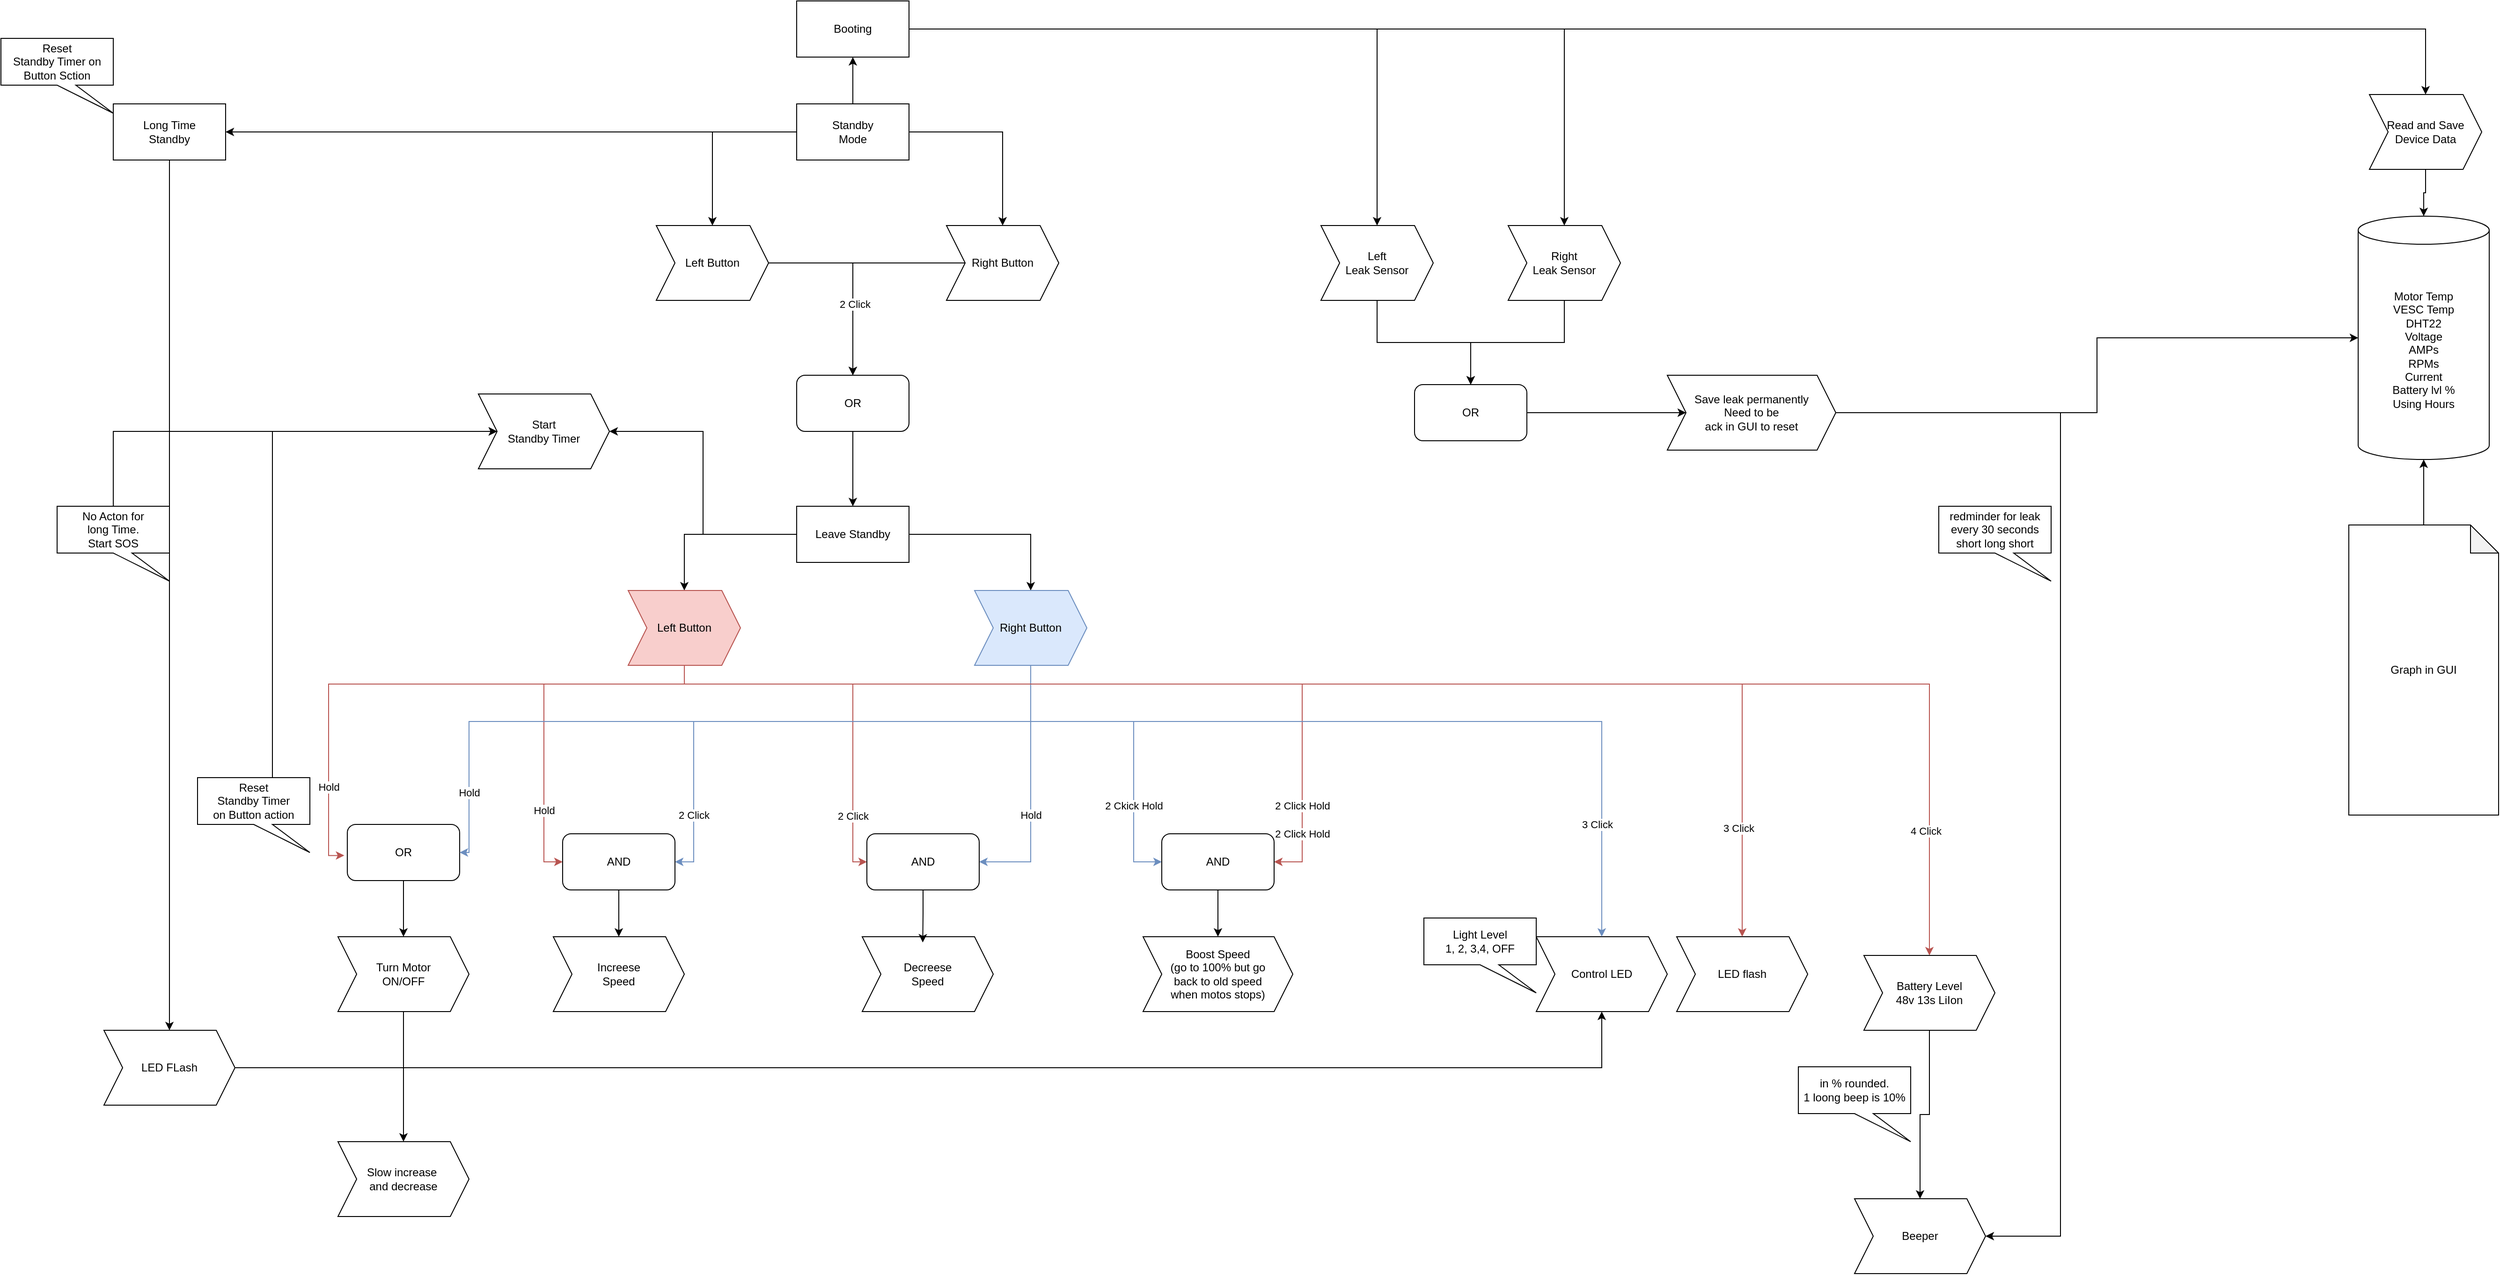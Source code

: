 <mxfile version="22.0.3" type="device">
  <diagram id="C5RBs43oDa-KdzZeNtuy" name="Page-1">
    <mxGraphModel dx="1985" dy="783" grid="1" gridSize="10" guides="1" tooltips="1" connect="1" arrows="1" fold="1" page="1" pageScale="1" pageWidth="827" pageHeight="1169" math="0" shadow="0">
      <root>
        <mxCell id="WIyWlLk6GJQsqaUBKTNV-0" />
        <mxCell id="WIyWlLk6GJQsqaUBKTNV-1" parent="WIyWlLk6GJQsqaUBKTNV-0" />
        <mxCell id="Yp1p43OJmVTOBkdnjgKH-65" style="edgeStyle=orthogonalEdgeStyle;rounded=0;orthogonalLoop=1;jettySize=auto;html=1;entryX=0.5;entryY=0;entryDx=0;entryDy=0;" parent="WIyWlLk6GJQsqaUBKTNV-1" source="Yp1p43OJmVTOBkdnjgKH-0" target="Yp1p43OJmVTOBkdnjgKH-63" edge="1">
          <mxGeometry relative="1" as="geometry" />
        </mxCell>
        <mxCell id="Yp1p43OJmVTOBkdnjgKH-66" style="edgeStyle=orthogonalEdgeStyle;rounded=0;orthogonalLoop=1;jettySize=auto;html=1;entryX=0.5;entryY=0;entryDx=0;entryDy=0;" parent="WIyWlLk6GJQsqaUBKTNV-1" source="Yp1p43OJmVTOBkdnjgKH-0" target="Yp1p43OJmVTOBkdnjgKH-64" edge="1">
          <mxGeometry relative="1" as="geometry" />
        </mxCell>
        <mxCell id="FB2J1Ub2URTnIzYR-CgQ-20" style="edgeStyle=orthogonalEdgeStyle;rounded=0;orthogonalLoop=1;jettySize=auto;html=1;entryX=0.5;entryY=0;entryDx=0;entryDy=0;" parent="WIyWlLk6GJQsqaUBKTNV-1" source="Yp1p43OJmVTOBkdnjgKH-0" target="FB2J1Ub2URTnIzYR-CgQ-15" edge="1">
          <mxGeometry relative="1" as="geometry" />
        </mxCell>
        <mxCell id="Yp1p43OJmVTOBkdnjgKH-0" value="Booting" style="rounded=0;whiteSpace=wrap;html=1;" parent="WIyWlLk6GJQsqaUBKTNV-1" vertex="1">
          <mxGeometry x="330" y="30" width="120" height="60" as="geometry" />
        </mxCell>
        <mxCell id="Yp1p43OJmVTOBkdnjgKH-19" style="edgeStyle=orthogonalEdgeStyle;rounded=0;orthogonalLoop=1;jettySize=auto;html=1;entryX=0.5;entryY=0;entryDx=0;entryDy=0;" parent="WIyWlLk6GJQsqaUBKTNV-1" source="Yp1p43OJmVTOBkdnjgKH-1" target="Yp1p43OJmVTOBkdnjgKH-11" edge="1">
          <mxGeometry relative="1" as="geometry" />
        </mxCell>
        <mxCell id="Yp1p43OJmVTOBkdnjgKH-1" value="Left Button" style="shape=step;perimeter=stepPerimeter;whiteSpace=wrap;html=1;fixedSize=1;" parent="WIyWlLk6GJQsqaUBKTNV-1" vertex="1">
          <mxGeometry x="180" y="270" width="120" height="80" as="geometry" />
        </mxCell>
        <mxCell id="Yp1p43OJmVTOBkdnjgKH-20" style="edgeStyle=orthogonalEdgeStyle;rounded=0;orthogonalLoop=1;jettySize=auto;html=1;entryX=0.5;entryY=0;entryDx=0;entryDy=0;" parent="WIyWlLk6GJQsqaUBKTNV-1" source="Yp1p43OJmVTOBkdnjgKH-2" target="Yp1p43OJmVTOBkdnjgKH-11" edge="1">
          <mxGeometry relative="1" as="geometry" />
        </mxCell>
        <mxCell id="Yp1p43OJmVTOBkdnjgKH-21" value="2 Click" style="edgeLabel;html=1;align=center;verticalAlign=middle;resizable=0;points=[];" parent="Yp1p43OJmVTOBkdnjgKH-20" vertex="1" connectable="0">
          <mxGeometry x="0.367" y="2" relative="1" as="geometry">
            <mxPoint as="offset" />
          </mxGeometry>
        </mxCell>
        <mxCell id="Yp1p43OJmVTOBkdnjgKH-2" value="Right Button" style="shape=step;perimeter=stepPerimeter;whiteSpace=wrap;html=1;fixedSize=1;" parent="WIyWlLk6GJQsqaUBKTNV-1" vertex="1">
          <mxGeometry x="490" y="270" width="120" height="80" as="geometry" />
        </mxCell>
        <mxCell id="FB2J1Ub2URTnIzYR-CgQ-14" style="edgeStyle=orthogonalEdgeStyle;rounded=0;orthogonalLoop=1;jettySize=auto;html=1;" parent="WIyWlLk6GJQsqaUBKTNV-1" source="Yp1p43OJmVTOBkdnjgKH-3" target="FB2J1Ub2URTnIzYR-CgQ-11" edge="1">
          <mxGeometry relative="1" as="geometry" />
        </mxCell>
        <mxCell id="Yp1p43OJmVTOBkdnjgKH-3" value="Turn Motor &lt;br&gt;ON/OFF" style="shape=step;perimeter=stepPerimeter;whiteSpace=wrap;html=1;fixedSize=1;" parent="WIyWlLk6GJQsqaUBKTNV-1" vertex="1">
          <mxGeometry x="-160" y="1030" width="140" height="80" as="geometry" />
        </mxCell>
        <mxCell id="Yp1p43OJmVTOBkdnjgKH-4" value="Increese&lt;br&gt;Speed" style="shape=step;perimeter=stepPerimeter;whiteSpace=wrap;html=1;fixedSize=1;" parent="WIyWlLk6GJQsqaUBKTNV-1" vertex="1">
          <mxGeometry x="70" y="1030" width="140" height="80" as="geometry" />
        </mxCell>
        <mxCell id="Yp1p43OJmVTOBkdnjgKH-5" value="Decreese&lt;br&gt;Speed" style="shape=step;perimeter=stepPerimeter;whiteSpace=wrap;html=1;fixedSize=1;" parent="WIyWlLk6GJQsqaUBKTNV-1" vertex="1">
          <mxGeometry x="400" y="1030" width="140" height="80" as="geometry" />
        </mxCell>
        <mxCell id="Yp1p43OJmVTOBkdnjgKH-6" value="Boost Speed&lt;br&gt;(go to 100% but go &lt;br&gt;back to old speed&lt;br&gt;when motos stops)" style="shape=step;perimeter=stepPerimeter;whiteSpace=wrap;html=1;fixedSize=1;" parent="WIyWlLk6GJQsqaUBKTNV-1" vertex="1">
          <mxGeometry x="700" y="1030" width="160" height="80" as="geometry" />
        </mxCell>
        <mxCell id="Yp1p43OJmVTOBkdnjgKH-7" value="Control LED" style="shape=step;perimeter=stepPerimeter;whiteSpace=wrap;html=1;fixedSize=1;movable=1;resizable=1;rotatable=1;deletable=1;editable=1;locked=0;connectable=1;" parent="WIyWlLk6GJQsqaUBKTNV-1" vertex="1">
          <mxGeometry x="1120" y="1030" width="140" height="80" as="geometry" />
        </mxCell>
        <mxCell id="Yp1p43OJmVTOBkdnjgKH-9" value="Light Level &lt;br&gt;1, 2, 3,4, OFF" style="shape=callout;whiteSpace=wrap;html=1;perimeter=calloutPerimeter;position2=1;movable=1;resizable=1;rotatable=1;deletable=1;editable=1;locked=0;connectable=1;" parent="WIyWlLk6GJQsqaUBKTNV-1" vertex="1">
          <mxGeometry x="1000" y="1010" width="120" height="80" as="geometry" />
        </mxCell>
        <mxCell id="Yp1p43OJmVTOBkdnjgKH-70" style="edgeStyle=orthogonalEdgeStyle;rounded=0;orthogonalLoop=1;jettySize=auto;html=1;entryX=0;entryY=0.5;entryDx=0;entryDy=0;" parent="WIyWlLk6GJQsqaUBKTNV-1" source="Yp1p43OJmVTOBkdnjgKH-10" target="Yp1p43OJmVTOBkdnjgKH-69" edge="1">
          <mxGeometry relative="1" as="geometry" />
        </mxCell>
        <mxCell id="Yp1p43OJmVTOBkdnjgKH-10" value="OR" style="rounded=1;whiteSpace=wrap;html=1;" parent="WIyWlLk6GJQsqaUBKTNV-1" vertex="1">
          <mxGeometry x="990" y="440" width="120" height="60" as="geometry" />
        </mxCell>
        <mxCell id="Yp1p43OJmVTOBkdnjgKH-22" style="edgeStyle=orthogonalEdgeStyle;rounded=0;orthogonalLoop=1;jettySize=auto;html=1;entryX=0.5;entryY=0;entryDx=0;entryDy=0;" parent="WIyWlLk6GJQsqaUBKTNV-1" source="Yp1p43OJmVTOBkdnjgKH-11" target="Yp1p43OJmVTOBkdnjgKH-18" edge="1">
          <mxGeometry relative="1" as="geometry" />
        </mxCell>
        <mxCell id="Yp1p43OJmVTOBkdnjgKH-11" value="OR" style="rounded=1;whiteSpace=wrap;html=1;" parent="WIyWlLk6GJQsqaUBKTNV-1" vertex="1">
          <mxGeometry x="330" y="430" width="120" height="60" as="geometry" />
        </mxCell>
        <mxCell id="Yp1p43OJmVTOBkdnjgKH-15" style="edgeStyle=orthogonalEdgeStyle;rounded=0;orthogonalLoop=1;jettySize=auto;html=1;entryX=0.5;entryY=1;entryDx=0;entryDy=0;" parent="WIyWlLk6GJQsqaUBKTNV-1" source="Yp1p43OJmVTOBkdnjgKH-12" target="Yp1p43OJmVTOBkdnjgKH-0" edge="1">
          <mxGeometry relative="1" as="geometry" />
        </mxCell>
        <mxCell id="Yp1p43OJmVTOBkdnjgKH-16" style="edgeStyle=orthogonalEdgeStyle;rounded=0;orthogonalLoop=1;jettySize=auto;html=1;entryX=0.5;entryY=0;entryDx=0;entryDy=0;" parent="WIyWlLk6GJQsqaUBKTNV-1" source="Yp1p43OJmVTOBkdnjgKH-12" target="Yp1p43OJmVTOBkdnjgKH-1" edge="1">
          <mxGeometry relative="1" as="geometry" />
        </mxCell>
        <mxCell id="Yp1p43OJmVTOBkdnjgKH-17" style="edgeStyle=orthogonalEdgeStyle;rounded=0;orthogonalLoop=1;jettySize=auto;html=1;entryX=0.5;entryY=0;entryDx=0;entryDy=0;" parent="WIyWlLk6GJQsqaUBKTNV-1" source="Yp1p43OJmVTOBkdnjgKH-12" target="Yp1p43OJmVTOBkdnjgKH-2" edge="1">
          <mxGeometry relative="1" as="geometry" />
        </mxCell>
        <mxCell id="FB2J1Ub2URTnIzYR-CgQ-6" style="edgeStyle=orthogonalEdgeStyle;rounded=0;orthogonalLoop=1;jettySize=auto;html=1;entryX=1;entryY=0.5;entryDx=0;entryDy=0;" parent="WIyWlLk6GJQsqaUBKTNV-1" source="Yp1p43OJmVTOBkdnjgKH-12" target="FB2J1Ub2URTnIzYR-CgQ-0" edge="1">
          <mxGeometry relative="1" as="geometry" />
        </mxCell>
        <mxCell id="Yp1p43OJmVTOBkdnjgKH-12" value="Standby&lt;br&gt;Mode" style="rounded=0;whiteSpace=wrap;html=1;" parent="WIyWlLk6GJQsqaUBKTNV-1" vertex="1">
          <mxGeometry x="330" y="140" width="120" height="60" as="geometry" />
        </mxCell>
        <mxCell id="Yp1p43OJmVTOBkdnjgKH-29" style="edgeStyle=orthogonalEdgeStyle;rounded=0;orthogonalLoop=1;jettySize=auto;html=1;entryX=0.5;entryY=0;entryDx=0;entryDy=0;" parent="WIyWlLk6GJQsqaUBKTNV-1" source="Yp1p43OJmVTOBkdnjgKH-18" target="Yp1p43OJmVTOBkdnjgKH-25" edge="1">
          <mxGeometry relative="1" as="geometry" />
        </mxCell>
        <mxCell id="Yp1p43OJmVTOBkdnjgKH-30" style="edgeStyle=orthogonalEdgeStyle;rounded=0;orthogonalLoop=1;jettySize=auto;html=1;entryX=0.5;entryY=0;entryDx=0;entryDy=0;" parent="WIyWlLk6GJQsqaUBKTNV-1" source="Yp1p43OJmVTOBkdnjgKH-18" target="Yp1p43OJmVTOBkdnjgKH-26" edge="1">
          <mxGeometry relative="1" as="geometry" />
        </mxCell>
        <mxCell id="FB2J1Ub2URTnIzYR-CgQ-8" style="edgeStyle=orthogonalEdgeStyle;rounded=0;orthogonalLoop=1;jettySize=auto;html=1;entryX=1;entryY=0.5;entryDx=0;entryDy=0;" parent="WIyWlLk6GJQsqaUBKTNV-1" source="Yp1p43OJmVTOBkdnjgKH-18" target="Yp1p43OJmVTOBkdnjgKH-50" edge="1">
          <mxGeometry relative="1" as="geometry" />
        </mxCell>
        <mxCell id="Yp1p43OJmVTOBkdnjgKH-18" value="Leave Standby" style="rounded=0;whiteSpace=wrap;html=1;" parent="WIyWlLk6GJQsqaUBKTNV-1" vertex="1">
          <mxGeometry x="330" y="570" width="120" height="60" as="geometry" />
        </mxCell>
        <mxCell id="Yp1p43OJmVTOBkdnjgKH-33" style="edgeStyle=orthogonalEdgeStyle;rounded=0;orthogonalLoop=1;jettySize=auto;html=1;entryX=0.5;entryY=0;entryDx=0;entryDy=0;" parent="WIyWlLk6GJQsqaUBKTNV-1" source="Yp1p43OJmVTOBkdnjgKH-23" target="Yp1p43OJmVTOBkdnjgKH-3" edge="1">
          <mxGeometry relative="1" as="geometry" />
        </mxCell>
        <mxCell id="Yp1p43OJmVTOBkdnjgKH-23" value="OR" style="rounded=1;whiteSpace=wrap;html=1;" parent="WIyWlLk6GJQsqaUBKTNV-1" vertex="1">
          <mxGeometry x="-150" y="910" width="120" height="60" as="geometry" />
        </mxCell>
        <mxCell id="Yp1p43OJmVTOBkdnjgKH-27" style="edgeStyle=orthogonalEdgeStyle;rounded=0;orthogonalLoop=1;jettySize=auto;html=1;fillColor=#f8cecc;strokeColor=#b85450;entryX=-0.027;entryY=0.553;entryDx=0;entryDy=0;entryPerimeter=0;exitX=0.5;exitY=1;exitDx=0;exitDy=0;" parent="WIyWlLk6GJQsqaUBKTNV-1" source="Yp1p43OJmVTOBkdnjgKH-25" target="Yp1p43OJmVTOBkdnjgKH-23" edge="1">
          <mxGeometry relative="1" as="geometry">
            <mxPoint x="169.987" y="679.996" as="sourcePoint" />
            <mxPoint x="-90" y="889.97" as="targetPoint" />
            <Array as="points">
              <mxPoint x="210" y="760" />
              <mxPoint x="-170" y="760" />
              <mxPoint x="-170" y="943" />
            </Array>
          </mxGeometry>
        </mxCell>
        <mxCell id="Yp1p43OJmVTOBkdnjgKH-31" value="Hold" style="edgeLabel;html=1;align=center;verticalAlign=middle;resizable=0;points=[];" parent="Yp1p43OJmVTOBkdnjgKH-27" vertex="1" connectable="0">
          <mxGeometry x="0.418" y="4" relative="1" as="geometry">
            <mxPoint x="-4" y="84" as="offset" />
          </mxGeometry>
        </mxCell>
        <mxCell id="Yp1p43OJmVTOBkdnjgKH-36" style="edgeStyle=orthogonalEdgeStyle;rounded=0;orthogonalLoop=1;jettySize=auto;html=1;entryX=0;entryY=0.5;entryDx=0;entryDy=0;fillColor=#f8cecc;strokeColor=#b85450;" parent="WIyWlLk6GJQsqaUBKTNV-1" target="Yp1p43OJmVTOBkdnjgKH-37" edge="1">
          <mxGeometry relative="1" as="geometry">
            <mxPoint x="120" y="920" as="targetPoint" />
            <mxPoint x="190" y="740" as="sourcePoint" />
            <Array as="points">
              <mxPoint x="210" y="740" />
              <mxPoint x="210" y="760" />
              <mxPoint x="60" y="760" />
              <mxPoint x="60" y="950" />
            </Array>
          </mxGeometry>
        </mxCell>
        <mxCell id="Yp1p43OJmVTOBkdnjgKH-40" value="Hold" style="edgeLabel;html=1;align=center;verticalAlign=middle;resizable=0;points=[];" parent="Yp1p43OJmVTOBkdnjgKH-36" vertex="1" connectable="0">
          <mxGeometry x="0.449" relative="1" as="geometry">
            <mxPoint y="35" as="offset" />
          </mxGeometry>
        </mxCell>
        <mxCell id="Yp1p43OJmVTOBkdnjgKH-45" style="edgeStyle=orthogonalEdgeStyle;rounded=0;orthogonalLoop=1;jettySize=auto;html=1;entryX=0;entryY=0.5;entryDx=0;entryDy=0;fillColor=#f8cecc;strokeColor=#b85450;exitX=0.5;exitY=1;exitDx=0;exitDy=0;" parent="WIyWlLk6GJQsqaUBKTNV-1" source="Yp1p43OJmVTOBkdnjgKH-25" target="Yp1p43OJmVTOBkdnjgKH-42" edge="1">
          <mxGeometry relative="1" as="geometry">
            <mxPoint x="200" y="730" as="sourcePoint" />
            <mxPoint x="455" y="910" as="targetPoint" />
            <Array as="points">
              <mxPoint x="210" y="760" />
              <mxPoint x="390" y="760" />
              <mxPoint x="390" y="950" />
            </Array>
          </mxGeometry>
        </mxCell>
        <mxCell id="Yp1p43OJmVTOBkdnjgKH-48" value="2 Click" style="edgeLabel;html=1;align=center;verticalAlign=middle;resizable=0;points=[];" parent="Yp1p43OJmVTOBkdnjgKH-45" vertex="1" connectable="0">
          <mxGeometry x="0.853" relative="1" as="geometry">
            <mxPoint y="-34" as="offset" />
          </mxGeometry>
        </mxCell>
        <mxCell id="Yp1p43OJmVTOBkdnjgKH-52" style="edgeStyle=orthogonalEdgeStyle;rounded=0;orthogonalLoop=1;jettySize=auto;html=1;entryX=1;entryY=0.5;entryDx=0;entryDy=0;fillColor=#f8cecc;strokeColor=#b85450;exitX=0.5;exitY=1;exitDx=0;exitDy=0;" parent="WIyWlLk6GJQsqaUBKTNV-1" source="Yp1p43OJmVTOBkdnjgKH-25" target="FB2J1Ub2URTnIzYR-CgQ-22" edge="1">
          <mxGeometry relative="1" as="geometry">
            <Array as="points">
              <mxPoint x="210" y="760" />
              <mxPoint x="870" y="760" />
              <mxPoint x="870" y="950" />
            </Array>
            <mxPoint x="240" y="736.08" as="sourcePoint" />
            <mxPoint x="895.12" y="1063.92" as="targetPoint" />
          </mxGeometry>
        </mxCell>
        <mxCell id="Yp1p43OJmVTOBkdnjgKH-28" style="edgeStyle=orthogonalEdgeStyle;rounded=0;orthogonalLoop=1;jettySize=auto;html=1;entryX=1;entryY=0.5;entryDx=0;entryDy=0;fillColor=#dae8fc;strokeColor=#6c8ebf;exitX=0.5;exitY=1;exitDx=0;exitDy=0;" parent="WIyWlLk6GJQsqaUBKTNV-1" source="Yp1p43OJmVTOBkdnjgKH-26" target="Yp1p43OJmVTOBkdnjgKH-23" edge="1">
          <mxGeometry relative="1" as="geometry">
            <Array as="points">
              <mxPoint x="580" y="800" />
              <mxPoint x="-20" y="800" />
              <mxPoint x="-20" y="940" />
            </Array>
            <mxPoint x="600" y="720" as="sourcePoint" />
            <mxPoint x="-70" y="890" as="targetPoint" />
          </mxGeometry>
        </mxCell>
        <mxCell id="Yp1p43OJmVTOBkdnjgKH-32" value="Hold" style="edgeLabel;html=1;align=center;verticalAlign=middle;resizable=0;points=[];" parent="Yp1p43OJmVTOBkdnjgKH-28" vertex="1" connectable="0">
          <mxGeometry x="0.726" y="-1" relative="1" as="geometry">
            <mxPoint x="1" y="37" as="offset" />
          </mxGeometry>
        </mxCell>
        <mxCell id="Yp1p43OJmVTOBkdnjgKH-38" style="edgeStyle=orthogonalEdgeStyle;rounded=0;orthogonalLoop=1;jettySize=auto;html=1;fillColor=#dae8fc;strokeColor=#6c8ebf;entryX=1;entryY=0.5;entryDx=0;entryDy=0;" parent="WIyWlLk6GJQsqaUBKTNV-1" source="Yp1p43OJmVTOBkdnjgKH-26" target="Yp1p43OJmVTOBkdnjgKH-37" edge="1">
          <mxGeometry relative="1" as="geometry">
            <mxPoint x="140" y="920" as="targetPoint" />
            <Array as="points">
              <mxPoint x="580" y="800" />
              <mxPoint x="220" y="800" />
              <mxPoint x="220" y="950" />
            </Array>
          </mxGeometry>
        </mxCell>
        <mxCell id="Yp1p43OJmVTOBkdnjgKH-39" value="2 Click" style="edgeLabel;html=1;align=center;verticalAlign=middle;resizable=0;points=[];" parent="Yp1p43OJmVTOBkdnjgKH-38" vertex="1" connectable="0">
          <mxGeometry x="0.289" y="2" relative="1" as="geometry">
            <mxPoint x="-40" y="98" as="offset" />
          </mxGeometry>
        </mxCell>
        <mxCell id="Yp1p43OJmVTOBkdnjgKH-46" style="edgeStyle=orthogonalEdgeStyle;rounded=0;orthogonalLoop=1;jettySize=auto;html=1;entryX=1;entryY=0.5;entryDx=0;entryDy=0;fillColor=#dae8fc;strokeColor=#6c8ebf;" parent="WIyWlLk6GJQsqaUBKTNV-1" source="Yp1p43OJmVTOBkdnjgKH-26" target="Yp1p43OJmVTOBkdnjgKH-42" edge="1">
          <mxGeometry relative="1" as="geometry" />
        </mxCell>
        <mxCell id="Yp1p43OJmVTOBkdnjgKH-47" value="Hold" style="edgeLabel;html=1;align=center;verticalAlign=middle;resizable=0;points=[];" parent="Yp1p43OJmVTOBkdnjgKH-46" vertex="1" connectable="0">
          <mxGeometry x="0.298" relative="1" as="geometry">
            <mxPoint y="-12" as="offset" />
          </mxGeometry>
        </mxCell>
        <mxCell id="Yp1p43OJmVTOBkdnjgKH-53" style="edgeStyle=orthogonalEdgeStyle;rounded=0;orthogonalLoop=1;jettySize=auto;html=1;entryX=0;entryY=0.5;entryDx=0;entryDy=0;fillColor=#dae8fc;strokeColor=#6c8ebf;exitX=0.5;exitY=1;exitDx=0;exitDy=0;" parent="WIyWlLk6GJQsqaUBKTNV-1" target="FB2J1Ub2URTnIzYR-CgQ-22" edge="1">
          <mxGeometry relative="1" as="geometry">
            <Array as="points">
              <mxPoint x="580" y="800" />
              <mxPoint x="690" y="800" />
              <mxPoint x="690" y="950" />
            </Array>
            <mxPoint x="580" y="730" as="sourcePoint" />
            <mxPoint x="713.44" y="1060.4" as="targetPoint" />
          </mxGeometry>
        </mxCell>
        <mxCell id="Yp1p43OJmVTOBkdnjgKH-54" value="2 Ckick Hold" style="edgeLabel;html=1;align=center;verticalAlign=middle;resizable=0;points=[];" parent="Yp1p43OJmVTOBkdnjgKH-53" vertex="1" connectable="0">
          <mxGeometry x="0.495" y="3" relative="1" as="geometry">
            <mxPoint x="-3" y="1" as="offset" />
          </mxGeometry>
        </mxCell>
        <mxCell id="Yp1p43OJmVTOBkdnjgKH-55" style="edgeStyle=orthogonalEdgeStyle;rounded=0;orthogonalLoop=1;jettySize=auto;html=1;entryX=0.5;entryY=0;entryDx=0;entryDy=0;fillColor=#dae8fc;strokeColor=#6c8ebf;exitX=0.5;exitY=1;exitDx=0;exitDy=0;" parent="WIyWlLk6GJQsqaUBKTNV-1" source="Yp1p43OJmVTOBkdnjgKH-26" target="Yp1p43OJmVTOBkdnjgKH-7" edge="1">
          <mxGeometry relative="1" as="geometry">
            <Array as="points">
              <mxPoint x="580" y="800" />
              <mxPoint x="1190" y="800" />
            </Array>
          </mxGeometry>
        </mxCell>
        <mxCell id="Yp1p43OJmVTOBkdnjgKH-56" value="3 Click" style="edgeLabel;html=1;align=center;verticalAlign=middle;resizable=0;points=[];" parent="Yp1p43OJmVTOBkdnjgKH-55" vertex="1" connectable="0">
          <mxGeometry x="0.611" y="-5" relative="1" as="geometry">
            <mxPoint y="55" as="offset" />
          </mxGeometry>
        </mxCell>
        <mxCell id="Yp1p43OJmVTOBkdnjgKH-26" value="Right Button" style="shape=step;perimeter=stepPerimeter;whiteSpace=wrap;html=1;fixedSize=1;fillColor=#dae8fc;strokeColor=#6c8ebf;fontColor=#000000;" parent="WIyWlLk6GJQsqaUBKTNV-1" vertex="1">
          <mxGeometry x="520" y="660" width="120" height="80" as="geometry" />
        </mxCell>
        <mxCell id="Yp1p43OJmVTOBkdnjgKH-41" style="edgeStyle=orthogonalEdgeStyle;rounded=0;orthogonalLoop=1;jettySize=auto;html=1;" parent="WIyWlLk6GJQsqaUBKTNV-1" source="Yp1p43OJmVTOBkdnjgKH-37" target="Yp1p43OJmVTOBkdnjgKH-4" edge="1">
          <mxGeometry relative="1" as="geometry" />
        </mxCell>
        <mxCell id="Yp1p43OJmVTOBkdnjgKH-37" value="AND" style="rounded=1;whiteSpace=wrap;html=1;" parent="WIyWlLk6GJQsqaUBKTNV-1" vertex="1">
          <mxGeometry x="80" y="920" width="120" height="60" as="geometry" />
        </mxCell>
        <mxCell id="Yp1p43OJmVTOBkdnjgKH-43" style="edgeStyle=orthogonalEdgeStyle;rounded=0;orthogonalLoop=1;jettySize=auto;html=1;entryX=0.462;entryY=0.077;entryDx=0;entryDy=0;entryPerimeter=0;" parent="WIyWlLk6GJQsqaUBKTNV-1" source="Yp1p43OJmVTOBkdnjgKH-42" target="Yp1p43OJmVTOBkdnjgKH-5" edge="1">
          <mxGeometry relative="1" as="geometry" />
        </mxCell>
        <mxCell id="Yp1p43OJmVTOBkdnjgKH-42" value="AND" style="rounded=1;whiteSpace=wrap;html=1;" parent="WIyWlLk6GJQsqaUBKTNV-1" vertex="1">
          <mxGeometry x="405" y="920" width="120" height="60" as="geometry" />
        </mxCell>
        <mxCell id="FB2J1Ub2URTnIzYR-CgQ-9" style="edgeStyle=orthogonalEdgeStyle;rounded=0;orthogonalLoop=1;jettySize=auto;html=1;entryX=0;entryY=0.5;entryDx=0;entryDy=0;" parent="WIyWlLk6GJQsqaUBKTNV-1" source="Yp1p43OJmVTOBkdnjgKH-49" target="Yp1p43OJmVTOBkdnjgKH-50" edge="1">
          <mxGeometry relative="1" as="geometry">
            <Array as="points">
              <mxPoint x="-230" y="490" />
            </Array>
          </mxGeometry>
        </mxCell>
        <mxCell id="Yp1p43OJmVTOBkdnjgKH-49" value="Reset &lt;br&gt;Standby Timer&lt;br&gt;on Button action" style="shape=callout;whiteSpace=wrap;html=1;perimeter=calloutPerimeter;position2=1;movable=1;resizable=1;rotatable=1;deletable=1;editable=1;locked=0;connectable=1;" parent="WIyWlLk6GJQsqaUBKTNV-1" vertex="1">
          <mxGeometry x="-310" y="860" width="120" height="80" as="geometry" />
        </mxCell>
        <mxCell id="Yp1p43OJmVTOBkdnjgKH-50" value="Start &lt;br&gt;Standby Timer" style="shape=step;perimeter=stepPerimeter;whiteSpace=wrap;html=1;fixedSize=1;" parent="WIyWlLk6GJQsqaUBKTNV-1" vertex="1">
          <mxGeometry x="-10" y="450" width="140" height="80" as="geometry" />
        </mxCell>
        <mxCell id="Yp1p43OJmVTOBkdnjgKH-60" style="edgeStyle=orthogonalEdgeStyle;rounded=0;orthogonalLoop=1;jettySize=auto;html=1;" parent="WIyWlLk6GJQsqaUBKTNV-1" source="Yp1p43OJmVTOBkdnjgKH-57" target="Yp1p43OJmVTOBkdnjgKH-59" edge="1">
          <mxGeometry relative="1" as="geometry" />
        </mxCell>
        <mxCell id="Yp1p43OJmVTOBkdnjgKH-61" style="edgeStyle=orthogonalEdgeStyle;rounded=0;orthogonalLoop=1;jettySize=auto;html=1;fillColor=#f8cecc;strokeColor=#b85450;exitX=0.5;exitY=1;exitDx=0;exitDy=0;" parent="WIyWlLk6GJQsqaUBKTNV-1" source="Yp1p43OJmVTOBkdnjgKH-25" target="Yp1p43OJmVTOBkdnjgKH-57" edge="1">
          <mxGeometry relative="1" as="geometry">
            <Array as="points">
              <mxPoint x="210" y="760" />
              <mxPoint x="1540" y="760" />
            </Array>
          </mxGeometry>
        </mxCell>
        <mxCell id="Yp1p43OJmVTOBkdnjgKH-62" value="2 Click Hold" style="edgeLabel;html=1;align=center;verticalAlign=middle;resizable=0;points=[];" parent="Yp1p43OJmVTOBkdnjgKH-61" vertex="1" connectable="0">
          <mxGeometry x="-0.844" y="-5" relative="1" as="geometry">
            <mxPoint x="552" y="155" as="offset" />
          </mxGeometry>
        </mxCell>
        <mxCell id="FB2J1Ub2URTnIzYR-CgQ-24" value="4 Click" style="edgeLabel;html=1;align=center;verticalAlign=middle;resizable=0;points=[];" parent="Yp1p43OJmVTOBkdnjgKH-61" vertex="1" connectable="0">
          <mxGeometry x="0.837" y="-4" relative="1" as="geometry">
            <mxPoint as="offset" />
          </mxGeometry>
        </mxCell>
        <mxCell id="Yp1p43OJmVTOBkdnjgKH-57" value="Battery Level&lt;br&gt;48v 13s LiIon" style="shape=step;perimeter=stepPerimeter;whiteSpace=wrap;html=1;fixedSize=1;movable=1;resizable=1;rotatable=1;deletable=1;editable=1;locked=0;connectable=1;" parent="WIyWlLk6GJQsqaUBKTNV-1" vertex="1">
          <mxGeometry x="1470" y="1050" width="140" height="80" as="geometry" />
        </mxCell>
        <mxCell id="Yp1p43OJmVTOBkdnjgKH-58" value="in % rounded.&lt;br&gt;1 loong beep is 10%" style="shape=callout;whiteSpace=wrap;html=1;perimeter=calloutPerimeter;position2=1;movable=1;resizable=1;rotatable=1;deletable=1;editable=1;locked=0;connectable=1;" parent="WIyWlLk6GJQsqaUBKTNV-1" vertex="1">
          <mxGeometry x="1400" y="1169" width="120" height="80" as="geometry" />
        </mxCell>
        <mxCell id="Yp1p43OJmVTOBkdnjgKH-59" value="Beeper" style="shape=step;perimeter=stepPerimeter;whiteSpace=wrap;html=1;fixedSize=1;movable=1;resizable=1;rotatable=1;deletable=1;editable=1;locked=0;connectable=1;" parent="WIyWlLk6GJQsqaUBKTNV-1" vertex="1">
          <mxGeometry x="1460" y="1310" width="140" height="80" as="geometry" />
        </mxCell>
        <mxCell id="Yp1p43OJmVTOBkdnjgKH-67" style="edgeStyle=orthogonalEdgeStyle;rounded=0;orthogonalLoop=1;jettySize=auto;html=1;entryX=0.5;entryY=0;entryDx=0;entryDy=0;" parent="WIyWlLk6GJQsqaUBKTNV-1" source="Yp1p43OJmVTOBkdnjgKH-63" target="Yp1p43OJmVTOBkdnjgKH-10" edge="1">
          <mxGeometry relative="1" as="geometry" />
        </mxCell>
        <mxCell id="Yp1p43OJmVTOBkdnjgKH-63" value="Left &lt;br&gt;Leak Sensor" style="shape=step;perimeter=stepPerimeter;whiteSpace=wrap;html=1;fixedSize=1;" parent="WIyWlLk6GJQsqaUBKTNV-1" vertex="1">
          <mxGeometry x="890" y="270" width="120" height="80" as="geometry" />
        </mxCell>
        <mxCell id="Yp1p43OJmVTOBkdnjgKH-68" style="edgeStyle=orthogonalEdgeStyle;rounded=0;orthogonalLoop=1;jettySize=auto;html=1;entryX=0.5;entryY=0;entryDx=0;entryDy=0;" parent="WIyWlLk6GJQsqaUBKTNV-1" source="Yp1p43OJmVTOBkdnjgKH-64" target="Yp1p43OJmVTOBkdnjgKH-10" edge="1">
          <mxGeometry relative="1" as="geometry" />
        </mxCell>
        <mxCell id="Yp1p43OJmVTOBkdnjgKH-64" value="Right&lt;br&gt;Leak Sensor" style="shape=step;perimeter=stepPerimeter;whiteSpace=wrap;html=1;fixedSize=1;" parent="WIyWlLk6GJQsqaUBKTNV-1" vertex="1">
          <mxGeometry x="1090" y="270" width="120" height="80" as="geometry" />
        </mxCell>
        <mxCell id="Yp1p43OJmVTOBkdnjgKH-71" style="edgeStyle=orthogonalEdgeStyle;rounded=0;orthogonalLoop=1;jettySize=auto;html=1;" parent="WIyWlLk6GJQsqaUBKTNV-1" source="Yp1p43OJmVTOBkdnjgKH-69" target="Yp1p43OJmVTOBkdnjgKH-59" edge="1">
          <mxGeometry relative="1" as="geometry">
            <Array as="points">
              <mxPoint x="1680" y="470" />
              <mxPoint x="1680" y="1350" />
            </Array>
          </mxGeometry>
        </mxCell>
        <mxCell id="FB2J1Ub2URTnIzYR-CgQ-21" style="edgeStyle=orthogonalEdgeStyle;rounded=0;orthogonalLoop=1;jettySize=auto;html=1;" parent="WIyWlLk6GJQsqaUBKTNV-1" source="Yp1p43OJmVTOBkdnjgKH-69" target="FB2J1Ub2URTnIzYR-CgQ-16" edge="1">
          <mxGeometry relative="1" as="geometry" />
        </mxCell>
        <mxCell id="Yp1p43OJmVTOBkdnjgKH-69" value="Save leak permanently&lt;br&gt;Need to be &lt;br&gt;ack in GUI to reset" style="shape=step;perimeter=stepPerimeter;whiteSpace=wrap;html=1;fixedSize=1;" parent="WIyWlLk6GJQsqaUBKTNV-1" vertex="1">
          <mxGeometry x="1260" y="430" width="180" height="80" as="geometry" />
        </mxCell>
        <mxCell id="Yp1p43OJmVTOBkdnjgKH-72" value="redminder for leak every 30 seconds&lt;br&gt;short long short" style="shape=callout;whiteSpace=wrap;html=1;perimeter=calloutPerimeter;position2=1;movable=1;resizable=1;rotatable=1;deletable=1;editable=1;locked=0;connectable=1;" parent="WIyWlLk6GJQsqaUBKTNV-1" vertex="1">
          <mxGeometry x="1550" y="570" width="120" height="80" as="geometry" />
        </mxCell>
        <mxCell id="FB2J1Ub2URTnIzYR-CgQ-4" style="edgeStyle=orthogonalEdgeStyle;rounded=0;orthogonalLoop=1;jettySize=auto;html=1;entryX=0.5;entryY=0;entryDx=0;entryDy=0;" parent="WIyWlLk6GJQsqaUBKTNV-1" source="FB2J1Ub2URTnIzYR-CgQ-0" target="FB2J1Ub2URTnIzYR-CgQ-2" edge="1">
          <mxGeometry relative="1" as="geometry" />
        </mxCell>
        <mxCell id="FB2J1Ub2URTnIzYR-CgQ-0" value="Long Time&lt;br&gt;Standby" style="rounded=0;whiteSpace=wrap;html=1;" parent="WIyWlLk6GJQsqaUBKTNV-1" vertex="1">
          <mxGeometry x="-400" y="140" width="120" height="60" as="geometry" />
        </mxCell>
        <mxCell id="FB2J1Ub2URTnIzYR-CgQ-1" value="Reset&lt;br&gt;Standby Timer on Button Sction" style="shape=callout;whiteSpace=wrap;html=1;perimeter=calloutPerimeter;position2=1;movable=1;resizable=1;rotatable=1;deletable=1;editable=1;locked=0;connectable=1;" parent="WIyWlLk6GJQsqaUBKTNV-1" vertex="1">
          <mxGeometry x="-520" y="70" width="120" height="80" as="geometry" />
        </mxCell>
        <mxCell id="FB2J1Ub2URTnIzYR-CgQ-3" style="edgeStyle=orthogonalEdgeStyle;rounded=0;orthogonalLoop=1;jettySize=auto;html=1;entryX=0.5;entryY=1;entryDx=0;entryDy=0;" parent="WIyWlLk6GJQsqaUBKTNV-1" source="FB2J1Ub2URTnIzYR-CgQ-2" target="Yp1p43OJmVTOBkdnjgKH-7" edge="1">
          <mxGeometry relative="1" as="geometry" />
        </mxCell>
        <mxCell id="FB2J1Ub2URTnIzYR-CgQ-2" value="LED FLash" style="shape=step;perimeter=stepPerimeter;whiteSpace=wrap;html=1;fixedSize=1;" parent="WIyWlLk6GJQsqaUBKTNV-1" vertex="1">
          <mxGeometry x="-410" y="1130" width="140" height="80" as="geometry" />
        </mxCell>
        <mxCell id="FB2J1Ub2URTnIzYR-CgQ-10" style="edgeStyle=orthogonalEdgeStyle;rounded=0;orthogonalLoop=1;jettySize=auto;html=1;entryX=0;entryY=0.5;entryDx=0;entryDy=0;" parent="WIyWlLk6GJQsqaUBKTNV-1" source="FB2J1Ub2URTnIzYR-CgQ-5" target="Yp1p43OJmVTOBkdnjgKH-50" edge="1">
          <mxGeometry relative="1" as="geometry">
            <Array as="points">
              <mxPoint x="-400" y="490" />
            </Array>
          </mxGeometry>
        </mxCell>
        <mxCell id="FB2J1Ub2URTnIzYR-CgQ-5" value="No Acton for&lt;br&gt;long Time.&lt;br&gt;Start SOS" style="shape=callout;whiteSpace=wrap;html=1;perimeter=calloutPerimeter;position2=1;movable=1;resizable=1;rotatable=1;deletable=1;editable=1;locked=0;connectable=1;" parent="WIyWlLk6GJQsqaUBKTNV-1" vertex="1">
          <mxGeometry x="-460" y="570" width="120" height="80" as="geometry" />
        </mxCell>
        <mxCell id="FB2J1Ub2URTnIzYR-CgQ-11" value="Slow increase&amp;nbsp;&lt;br&gt;and decrease" style="shape=step;perimeter=stepPerimeter;whiteSpace=wrap;html=1;fixedSize=1;" parent="WIyWlLk6GJQsqaUBKTNV-1" vertex="1">
          <mxGeometry x="-160" y="1249" width="140" height="80" as="geometry" />
        </mxCell>
        <mxCell id="FB2J1Ub2URTnIzYR-CgQ-17" style="edgeStyle=orthogonalEdgeStyle;rounded=0;orthogonalLoop=1;jettySize=auto;html=1;entryX=0.5;entryY=0;entryDx=0;entryDy=0;entryPerimeter=0;" parent="WIyWlLk6GJQsqaUBKTNV-1" source="FB2J1Ub2URTnIzYR-CgQ-15" target="FB2J1Ub2URTnIzYR-CgQ-16" edge="1">
          <mxGeometry relative="1" as="geometry" />
        </mxCell>
        <mxCell id="FB2J1Ub2URTnIzYR-CgQ-15" value="Read and Save Device Data" style="shape=step;perimeter=stepPerimeter;whiteSpace=wrap;html=1;fixedSize=1;" parent="WIyWlLk6GJQsqaUBKTNV-1" vertex="1">
          <mxGeometry x="2010" y="130" width="120" height="80" as="geometry" />
        </mxCell>
        <mxCell id="FB2J1Ub2URTnIzYR-CgQ-16" value="Motor Temp&lt;br&gt;VESC Temp&lt;br&gt;DHT22&lt;br&gt;Voltage&lt;br&gt;AMPs&lt;br&gt;RPMs&lt;br&gt;Current&lt;br&gt;Battery lvl %&lt;br&gt;Using Hours" style="shape=cylinder3;whiteSpace=wrap;html=1;boundedLbl=1;backgroundOutline=1;size=15;" parent="WIyWlLk6GJQsqaUBKTNV-1" vertex="1">
          <mxGeometry x="1998" y="260" width="140" height="260" as="geometry" />
        </mxCell>
        <mxCell id="FB2J1Ub2URTnIzYR-CgQ-19" value="" style="edgeStyle=orthogonalEdgeStyle;rounded=0;orthogonalLoop=1;jettySize=auto;html=1;" parent="WIyWlLk6GJQsqaUBKTNV-1" source="FB2J1Ub2URTnIzYR-CgQ-18" target="FB2J1Ub2URTnIzYR-CgQ-16" edge="1">
          <mxGeometry relative="1" as="geometry" />
        </mxCell>
        <mxCell id="FB2J1Ub2URTnIzYR-CgQ-18" value="Graph in GUI" style="shape=note;whiteSpace=wrap;html=1;backgroundOutline=1;darkOpacity=0.05;" parent="WIyWlLk6GJQsqaUBKTNV-1" vertex="1">
          <mxGeometry x="1988" y="590" width="160" height="310" as="geometry" />
        </mxCell>
        <mxCell id="FB2J1Ub2URTnIzYR-CgQ-23" style="edgeStyle=orthogonalEdgeStyle;rounded=0;orthogonalLoop=1;jettySize=auto;html=1;entryX=0.5;entryY=0;entryDx=0;entryDy=0;" parent="WIyWlLk6GJQsqaUBKTNV-1" source="FB2J1Ub2URTnIzYR-CgQ-22" target="Yp1p43OJmVTOBkdnjgKH-6" edge="1">
          <mxGeometry relative="1" as="geometry" />
        </mxCell>
        <mxCell id="FB2J1Ub2URTnIzYR-CgQ-22" value="AND" style="rounded=1;whiteSpace=wrap;html=1;" parent="WIyWlLk6GJQsqaUBKTNV-1" vertex="1">
          <mxGeometry x="720" y="920" width="120" height="60" as="geometry" />
        </mxCell>
        <mxCell id="ndvtFiLn-80FO-JE1mR1-0" value="LED flash" style="shape=step;perimeter=stepPerimeter;whiteSpace=wrap;html=1;fixedSize=1;movable=1;resizable=1;rotatable=1;deletable=1;editable=1;locked=0;connectable=1;" vertex="1" parent="WIyWlLk6GJQsqaUBKTNV-1">
          <mxGeometry x="1270" y="1030" width="140" height="80" as="geometry" />
        </mxCell>
        <mxCell id="ndvtFiLn-80FO-JE1mR1-1" style="edgeStyle=orthogonalEdgeStyle;rounded=0;orthogonalLoop=1;jettySize=auto;html=1;fillColor=#f8cecc;strokeColor=#b85450;exitX=0.5;exitY=1;exitDx=0;exitDy=0;entryX=0.5;entryY=0;entryDx=0;entryDy=0;" edge="1" parent="WIyWlLk6GJQsqaUBKTNV-1" target="ndvtFiLn-80FO-JE1mR1-0">
          <mxGeometry relative="1" as="geometry">
            <Array as="points">
              <mxPoint x="210" y="760" />
              <mxPoint x="1340" y="760" />
            </Array>
            <mxPoint x="210" y="730" as="sourcePoint" />
            <mxPoint x="1330.06" y="1018" as="targetPoint" />
          </mxGeometry>
        </mxCell>
        <mxCell id="ndvtFiLn-80FO-JE1mR1-2" value="2 Click Hold" style="edgeLabel;html=1;align=center;verticalAlign=middle;resizable=0;points=[];" vertex="1" connectable="0" parent="ndvtFiLn-80FO-JE1mR1-1">
          <mxGeometry x="-0.844" y="-5" relative="1" as="geometry">
            <mxPoint x="578" y="125" as="offset" />
          </mxGeometry>
        </mxCell>
        <mxCell id="ndvtFiLn-80FO-JE1mR1-3" value="3 Click" style="edgeLabel;html=1;align=center;verticalAlign=middle;resizable=0;points=[];" vertex="1" connectable="0" parent="ndvtFiLn-80FO-JE1mR1-1">
          <mxGeometry x="0.837" y="-4" relative="1" as="geometry">
            <mxPoint as="offset" />
          </mxGeometry>
        </mxCell>
        <mxCell id="Yp1p43OJmVTOBkdnjgKH-25" value="Left Button" style="shape=step;perimeter=stepPerimeter;whiteSpace=wrap;html=1;fixedSize=1;fillColor=#f8cecc;strokeColor=#b85450;fontColor=#000000;" parent="WIyWlLk6GJQsqaUBKTNV-1" vertex="1">
          <mxGeometry x="150" y="660" width="120" height="80" as="geometry" />
        </mxCell>
      </root>
    </mxGraphModel>
  </diagram>
</mxfile>
